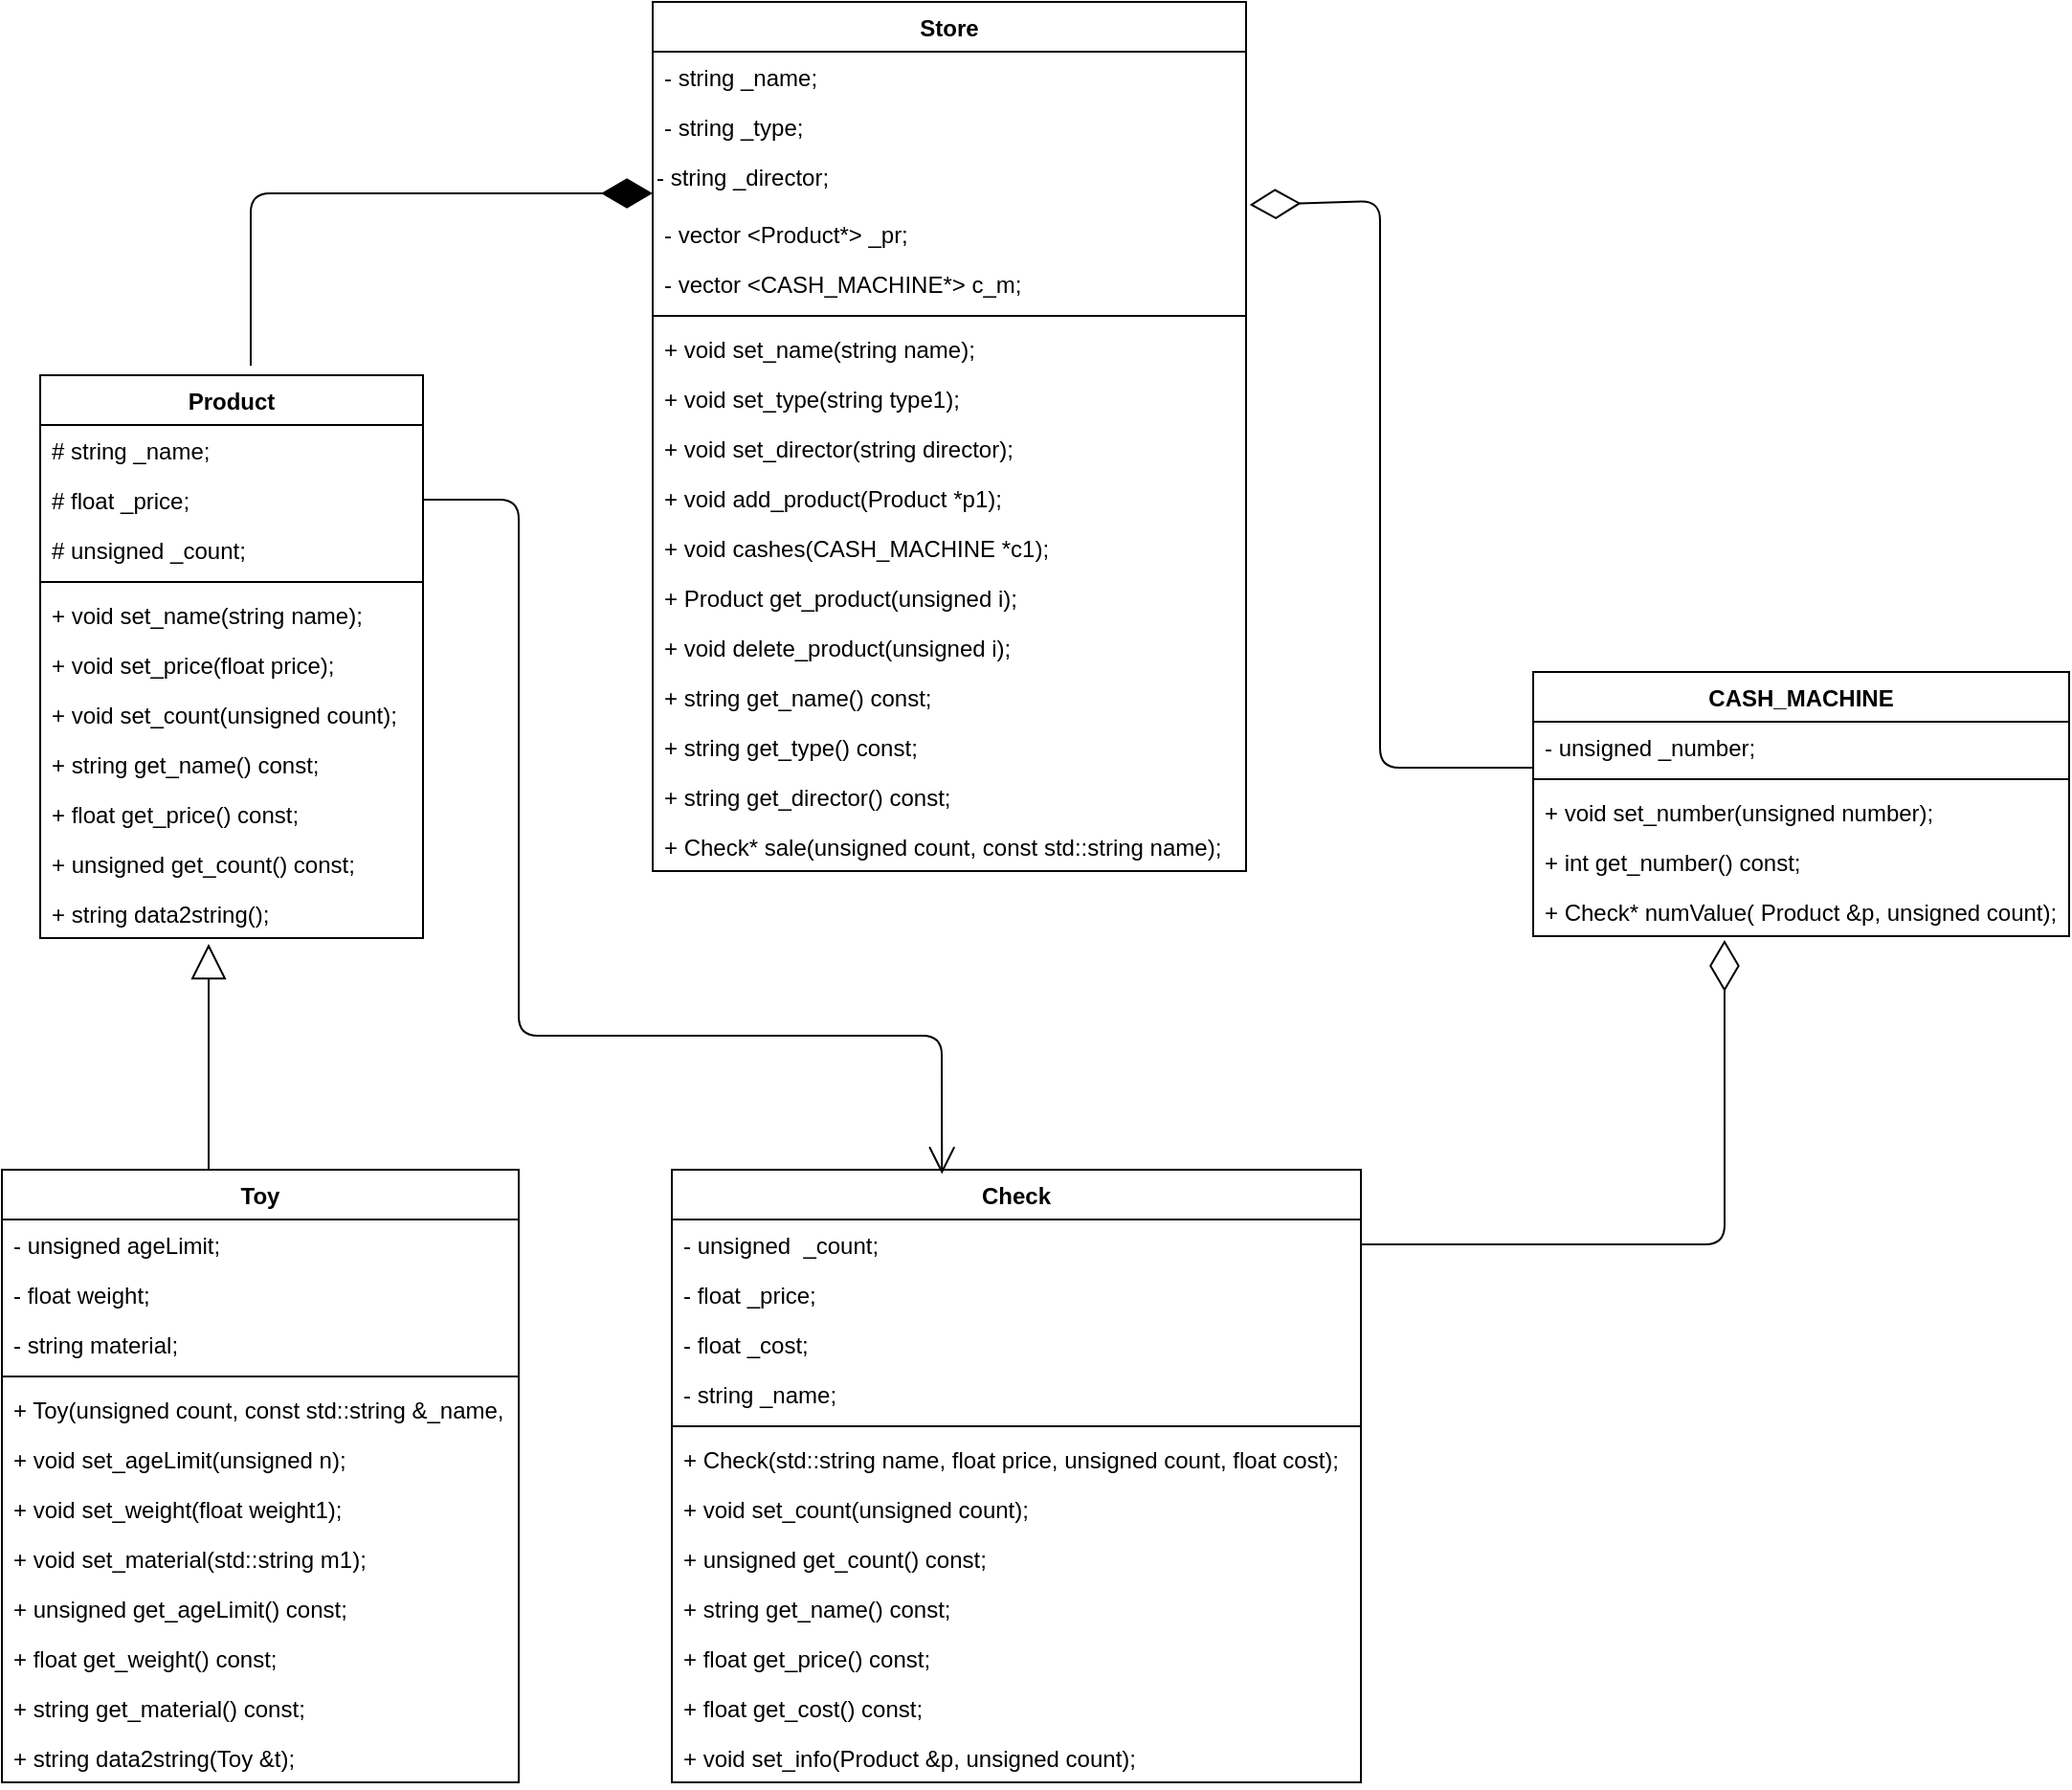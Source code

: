 <mxfile version="12.4.3" type="device" pages="1"><diagram id="M4fL7OYiTqGqB5ynm1eC" name="Page-1"><mxGraphModel dx="1266" dy="465" grid="1" gridSize="10" guides="1" tooltips="1" connect="1" arrows="1" fold="1" page="1" pageScale="1" pageWidth="827" pageHeight="1169" math="0" shadow="0"><root><mxCell id="0"/><mxCell id="1" parent="0"/><mxCell id="Y_sKB9KID7SVCpNlk4-4-1" value="Store" style="swimlane;fontStyle=1;align=center;verticalAlign=top;childLayout=stackLayout;horizontal=1;startSize=26;horizontalStack=0;resizeParent=1;resizeParentMax=0;resizeLast=0;collapsible=1;marginBottom=0;" parent="1" vertex="1"><mxGeometry x="470" y="60" width="310" height="454" as="geometry"/></mxCell><mxCell id="Y_sKB9KID7SVCpNlk4-4-2" value="- string _name;" style="text;strokeColor=none;fillColor=none;align=left;verticalAlign=top;spacingLeft=4;spacingRight=4;overflow=hidden;rotatable=0;points=[[0,0.5],[1,0.5]];portConstraint=eastwest;" parent="Y_sKB9KID7SVCpNlk4-4-1" vertex="1"><mxGeometry y="26" width="310" height="26" as="geometry"/></mxCell><mxCell id="Y_sKB9KID7SVCpNlk4-4-21" value="- string _type;" style="text;strokeColor=none;fillColor=none;align=left;verticalAlign=top;spacingLeft=4;spacingRight=4;overflow=hidden;rotatable=0;points=[[0,0.5],[1,0.5]];portConstraint=eastwest;" parent="Y_sKB9KID7SVCpNlk4-4-1" vertex="1"><mxGeometry y="52" width="310" height="26" as="geometry"/></mxCell><mxCell id="Y_sKB9KID7SVCpNlk4-4-23" value="&lt;pre style=&quot;margin-top: 0px ; margin-bottom: 0px&quot;&gt;&lt;pre style=&quot;margin-top: 0px ; margin-bottom: 0px&quot;&gt;&lt;span style=&quot;font-family: &amp;#34;helvetica&amp;#34; ; white-space: nowrap&quot;&gt;- string _director;&lt;/span&gt;&lt;br&gt;&lt;/pre&gt;&lt;/pre&gt;" style="text;html=1;" parent="Y_sKB9KID7SVCpNlk4-4-1" vertex="1"><mxGeometry y="78" width="310" height="30" as="geometry"/></mxCell><mxCell id="Y_sKB9KID7SVCpNlk4-4-24" value="- vector &lt;Product*&gt; _pr; " style="text;strokeColor=none;fillColor=none;align=left;verticalAlign=top;spacingLeft=4;spacingRight=4;overflow=hidden;rotatable=0;points=[[0,0.5],[1,0.5]];portConstraint=eastwest;" parent="Y_sKB9KID7SVCpNlk4-4-1" vertex="1"><mxGeometry y="108" width="310" height="26" as="geometry"/></mxCell><mxCell id="Y_sKB9KID7SVCpNlk4-4-26" value="- vector &lt;CASH_MACHINE*&gt; c_m;" style="text;strokeColor=none;fillColor=none;align=left;verticalAlign=top;spacingLeft=4;spacingRight=4;overflow=hidden;rotatable=0;points=[[0,0.5],[1,0.5]];portConstraint=eastwest;" parent="Y_sKB9KID7SVCpNlk4-4-1" vertex="1"><mxGeometry y="134" width="310" height="26" as="geometry"/></mxCell><mxCell id="Y_sKB9KID7SVCpNlk4-4-3" value="" style="line;strokeWidth=1;fillColor=none;align=left;verticalAlign=middle;spacingTop=-1;spacingLeft=3;spacingRight=3;rotatable=0;labelPosition=right;points=[];portConstraint=eastwest;" parent="Y_sKB9KID7SVCpNlk4-4-1" vertex="1"><mxGeometry y="160" width="310" height="8" as="geometry"/></mxCell><mxCell id="Y_sKB9KID7SVCpNlk4-4-4" value="+ void set_name(string name);" style="text;strokeColor=none;fillColor=none;align=left;verticalAlign=top;spacingLeft=4;spacingRight=4;overflow=hidden;rotatable=0;points=[[0,0.5],[1,0.5]];portConstraint=eastwest;" parent="Y_sKB9KID7SVCpNlk4-4-1" vertex="1"><mxGeometry y="168" width="310" height="26" as="geometry"/></mxCell><mxCell id="Y_sKB9KID7SVCpNlk4-4-28" value="+ void set_type(string type1);" style="text;strokeColor=none;fillColor=none;align=left;verticalAlign=top;spacingLeft=4;spacingRight=4;overflow=hidden;rotatable=0;points=[[0,0.5],[1,0.5]];portConstraint=eastwest;" parent="Y_sKB9KID7SVCpNlk4-4-1" vertex="1"><mxGeometry y="194" width="310" height="26" as="geometry"/></mxCell><mxCell id="Y_sKB9KID7SVCpNlk4-4-29" value="+ void set_director(string director);" style="text;strokeColor=none;fillColor=none;align=left;verticalAlign=top;spacingLeft=4;spacingRight=4;overflow=hidden;rotatable=0;points=[[0,0.5],[1,0.5]];portConstraint=eastwest;" parent="Y_sKB9KID7SVCpNlk4-4-1" vertex="1"><mxGeometry y="220" width="310" height="26" as="geometry"/></mxCell><mxCell id="Y_sKB9KID7SVCpNlk4-4-30" value="+ void add_product(Product *p1);" style="text;strokeColor=none;fillColor=none;align=left;verticalAlign=top;spacingLeft=4;spacingRight=4;overflow=hidden;rotatable=0;points=[[0,0.5],[1,0.5]];portConstraint=eastwest;" parent="Y_sKB9KID7SVCpNlk4-4-1" vertex="1"><mxGeometry y="246" width="310" height="26" as="geometry"/></mxCell><mxCell id="Y_sKB9KID7SVCpNlk4-4-32" value="+ void cashes(CASH_MACHINE *c1);" style="text;strokeColor=none;fillColor=none;align=left;verticalAlign=top;spacingLeft=4;spacingRight=4;overflow=hidden;rotatable=0;points=[[0,0.5],[1,0.5]];portConstraint=eastwest;" parent="Y_sKB9KID7SVCpNlk4-4-1" vertex="1"><mxGeometry y="272" width="310" height="26" as="geometry"/></mxCell><mxCell id="Y_sKB9KID7SVCpNlk4-4-33" value="+ Product get_product(unsigned i);" style="text;strokeColor=none;fillColor=none;align=left;verticalAlign=top;spacingLeft=4;spacingRight=4;overflow=hidden;rotatable=0;points=[[0,0.5],[1,0.5]];portConstraint=eastwest;" parent="Y_sKB9KID7SVCpNlk4-4-1" vertex="1"><mxGeometry y="298" width="310" height="26" as="geometry"/></mxCell><mxCell id="Y_sKB9KID7SVCpNlk4-4-35" value="+ void delete_product(unsigned i);" style="text;strokeColor=none;fillColor=none;align=left;verticalAlign=top;spacingLeft=4;spacingRight=4;overflow=hidden;rotatable=0;points=[[0,0.5],[1,0.5]];portConstraint=eastwest;" parent="Y_sKB9KID7SVCpNlk4-4-1" vertex="1"><mxGeometry y="324" width="310" height="26" as="geometry"/></mxCell><mxCell id="Y_sKB9KID7SVCpNlk4-4-34" value="+ string get_name() const;" style="text;strokeColor=none;fillColor=none;align=left;verticalAlign=top;spacingLeft=4;spacingRight=4;overflow=hidden;rotatable=0;points=[[0,0.5],[1,0.5]];portConstraint=eastwest;" parent="Y_sKB9KID7SVCpNlk4-4-1" vertex="1"><mxGeometry y="350" width="310" height="26" as="geometry"/></mxCell><mxCell id="Y_sKB9KID7SVCpNlk4-4-36" value="+ string get_type() const;" style="text;strokeColor=none;fillColor=none;align=left;verticalAlign=top;spacingLeft=4;spacingRight=4;overflow=hidden;rotatable=0;points=[[0,0.5],[1,0.5]];portConstraint=eastwest;" parent="Y_sKB9KID7SVCpNlk4-4-1" vertex="1"><mxGeometry y="376" width="310" height="26" as="geometry"/></mxCell><mxCell id="Y_sKB9KID7SVCpNlk4-4-37" value="+ string get_director() const;" style="text;strokeColor=none;fillColor=none;align=left;verticalAlign=top;spacingLeft=4;spacingRight=4;overflow=hidden;rotatable=0;points=[[0,0.5],[1,0.5]];portConstraint=eastwest;" parent="Y_sKB9KID7SVCpNlk4-4-1" vertex="1"><mxGeometry y="402" width="310" height="26" as="geometry"/></mxCell><mxCell id="Y_sKB9KID7SVCpNlk4-4-38" value="+ Check* sale(unsigned count, const std::string name);" style="text;strokeColor=none;fillColor=none;align=left;verticalAlign=top;spacingLeft=4;spacingRight=4;overflow=hidden;rotatable=0;points=[[0,0.5],[1,0.5]];portConstraint=eastwest;" parent="Y_sKB9KID7SVCpNlk4-4-1" vertex="1"><mxGeometry y="428" width="310" height="26" as="geometry"/></mxCell><mxCell id="Y_sKB9KID7SVCpNlk4-4-5" value="Check" style="swimlane;fontStyle=1;align=center;verticalAlign=top;childLayout=stackLayout;horizontal=1;startSize=26;horizontalStack=0;resizeParent=1;resizeParentMax=0;resizeLast=0;collapsible=1;marginBottom=0;" parent="1" vertex="1"><mxGeometry x="480" y="670" width="360" height="320" as="geometry"/></mxCell><mxCell id="Y_sKB9KID7SVCpNlk4-4-6" value="- unsigned  _count;" style="text;strokeColor=none;fillColor=none;align=left;verticalAlign=top;spacingLeft=4;spacingRight=4;overflow=hidden;rotatable=0;points=[[0,0.5],[1,0.5]];portConstraint=eastwest;" parent="Y_sKB9KID7SVCpNlk4-4-5" vertex="1"><mxGeometry y="26" width="360" height="26" as="geometry"/></mxCell><mxCell id="1QAGUfzjm2e_LSFsZAta-3" value="- float _price;" style="text;strokeColor=none;fillColor=none;align=left;verticalAlign=top;spacingLeft=4;spacingRight=4;overflow=hidden;rotatable=0;points=[[0,0.5],[1,0.5]];portConstraint=eastwest;" vertex="1" parent="Y_sKB9KID7SVCpNlk4-4-5"><mxGeometry y="52" width="360" height="26" as="geometry"/></mxCell><mxCell id="1QAGUfzjm2e_LSFsZAta-4" value="- float _cost;" style="text;strokeColor=none;fillColor=none;align=left;verticalAlign=top;spacingLeft=4;spacingRight=4;overflow=hidden;rotatable=0;points=[[0,0.5],[1,0.5]];portConstraint=eastwest;" vertex="1" parent="Y_sKB9KID7SVCpNlk4-4-5"><mxGeometry y="78" width="360" height="26" as="geometry"/></mxCell><mxCell id="1QAGUfzjm2e_LSFsZAta-5" value="- string _name;" style="text;strokeColor=none;fillColor=none;align=left;verticalAlign=top;spacingLeft=4;spacingRight=4;overflow=hidden;rotatable=0;points=[[0,0.5],[1,0.5]];portConstraint=eastwest;" vertex="1" parent="Y_sKB9KID7SVCpNlk4-4-5"><mxGeometry y="104" width="360" height="26" as="geometry"/></mxCell><mxCell id="Y_sKB9KID7SVCpNlk4-4-7" value="" style="line;strokeWidth=1;fillColor=none;align=left;verticalAlign=middle;spacingTop=-1;spacingLeft=3;spacingRight=3;rotatable=0;labelPosition=right;points=[];portConstraint=eastwest;" parent="Y_sKB9KID7SVCpNlk4-4-5" vertex="1"><mxGeometry y="130" width="360" height="8" as="geometry"/></mxCell><mxCell id="Y_sKB9KID7SVCpNlk4-4-8" value="+ Check(std::string name, float price, unsigned count, float cost);" style="text;strokeColor=none;fillColor=none;align=left;verticalAlign=top;spacingLeft=4;spacingRight=4;overflow=hidden;rotatable=0;points=[[0,0.5],[1,0.5]];portConstraint=eastwest;" parent="Y_sKB9KID7SVCpNlk4-4-5" vertex="1"><mxGeometry y="138" width="360" height="26" as="geometry"/></mxCell><mxCell id="Y_sKB9KID7SVCpNlk4-4-40" value="+ void set_count(unsigned count);" style="text;strokeColor=none;fillColor=none;align=left;verticalAlign=top;spacingLeft=4;spacingRight=4;overflow=hidden;rotatable=0;points=[[0,0.5],[1,0.5]];portConstraint=eastwest;" parent="Y_sKB9KID7SVCpNlk4-4-5" vertex="1"><mxGeometry y="164" width="360" height="26" as="geometry"/></mxCell><mxCell id="Y_sKB9KID7SVCpNlk4-4-42" value="+ unsigned get_count() const;" style="text;strokeColor=none;fillColor=none;align=left;verticalAlign=top;spacingLeft=4;spacingRight=4;overflow=hidden;rotatable=0;points=[[0,0.5],[1,0.5]];portConstraint=eastwest;" parent="Y_sKB9KID7SVCpNlk4-4-5" vertex="1"><mxGeometry y="190" width="360" height="26" as="geometry"/></mxCell><mxCell id="Y_sKB9KID7SVCpNlk4-4-44" value="+ string get_name() const;" style="text;strokeColor=none;fillColor=none;align=left;verticalAlign=top;spacingLeft=4;spacingRight=4;overflow=hidden;rotatable=0;points=[[0,0.5],[1,0.5]];portConstraint=eastwest;" parent="Y_sKB9KID7SVCpNlk4-4-5" vertex="1"><mxGeometry y="216" width="360" height="26" as="geometry"/></mxCell><mxCell id="Y_sKB9KID7SVCpNlk4-4-43" value="+ float get_price() const;" style="text;strokeColor=none;fillColor=none;align=left;verticalAlign=top;spacingLeft=4;spacingRight=4;overflow=hidden;rotatable=0;points=[[0,0.5],[1,0.5]];portConstraint=eastwest;" parent="Y_sKB9KID7SVCpNlk4-4-5" vertex="1"><mxGeometry y="242" width="360" height="26" as="geometry"/></mxCell><mxCell id="Y_sKB9KID7SVCpNlk4-4-46" value="+ float get_cost() const;" style="text;strokeColor=none;fillColor=none;align=left;verticalAlign=top;spacingLeft=4;spacingRight=4;overflow=hidden;rotatable=0;points=[[0,0.5],[1,0.5]];portConstraint=eastwest;" parent="Y_sKB9KID7SVCpNlk4-4-5" vertex="1"><mxGeometry y="268" width="360" height="26" as="geometry"/></mxCell><mxCell id="Y_sKB9KID7SVCpNlk4-4-47" value="+ void set_info(Product &amp;p, unsigned count);" style="text;strokeColor=none;fillColor=none;align=left;verticalAlign=top;spacingLeft=4;spacingRight=4;overflow=hidden;rotatable=0;points=[[0,0.5],[1,0.5]];portConstraint=eastwest;" parent="Y_sKB9KID7SVCpNlk4-4-5" vertex="1"><mxGeometry y="294" width="360" height="26" as="geometry"/></mxCell><mxCell id="Y_sKB9KID7SVCpNlk4-4-9" value="Product" style="swimlane;fontStyle=1;align=center;verticalAlign=top;childLayout=stackLayout;horizontal=1;startSize=26;horizontalStack=0;resizeParent=1;resizeParentMax=0;resizeLast=0;collapsible=1;marginBottom=0;" parent="1" vertex="1"><mxGeometry x="150" y="255" width="200" height="294" as="geometry"/></mxCell><mxCell id="Y_sKB9KID7SVCpNlk4-4-10" value="# string _name;" style="text;strokeColor=none;fillColor=none;align=left;verticalAlign=top;spacingLeft=4;spacingRight=4;overflow=hidden;rotatable=0;points=[[0,0.5],[1,0.5]];portConstraint=eastwest;" parent="Y_sKB9KID7SVCpNlk4-4-9" vertex="1"><mxGeometry y="26" width="200" height="26" as="geometry"/></mxCell><mxCell id="Y_sKB9KID7SVCpNlk4-4-49" value="# float _price;" style="text;strokeColor=none;fillColor=none;align=left;verticalAlign=top;spacingLeft=4;spacingRight=4;overflow=hidden;rotatable=0;points=[[0,0.5],[1,0.5]];portConstraint=eastwest;" parent="Y_sKB9KID7SVCpNlk4-4-9" vertex="1"><mxGeometry y="52" width="200" height="26" as="geometry"/></mxCell><mxCell id="Y_sKB9KID7SVCpNlk4-4-48" value="# unsigned _count;" style="text;strokeColor=none;fillColor=none;align=left;verticalAlign=top;spacingLeft=4;spacingRight=4;overflow=hidden;rotatable=0;points=[[0,0.5],[1,0.5]];portConstraint=eastwest;" parent="Y_sKB9KID7SVCpNlk4-4-9" vertex="1"><mxGeometry y="78" width="200" height="26" as="geometry"/></mxCell><mxCell id="Y_sKB9KID7SVCpNlk4-4-11" value="" style="line;strokeWidth=1;fillColor=none;align=left;verticalAlign=middle;spacingTop=-1;spacingLeft=3;spacingRight=3;rotatable=0;labelPosition=right;points=[];portConstraint=eastwest;" parent="Y_sKB9KID7SVCpNlk4-4-9" vertex="1"><mxGeometry y="104" width="200" height="8" as="geometry"/></mxCell><mxCell id="Y_sKB9KID7SVCpNlk4-4-12" value="+ void set_name(string name);" style="text;strokeColor=none;fillColor=none;align=left;verticalAlign=top;spacingLeft=4;spacingRight=4;overflow=hidden;rotatable=0;points=[[0,0.5],[1,0.5]];portConstraint=eastwest;" parent="Y_sKB9KID7SVCpNlk4-4-9" vertex="1"><mxGeometry y="112" width="200" height="26" as="geometry"/></mxCell><mxCell id="Y_sKB9KID7SVCpNlk4-4-50" value="+ void set_price(float price);" style="text;strokeColor=none;fillColor=none;align=left;verticalAlign=top;spacingLeft=4;spacingRight=4;overflow=hidden;rotatable=0;points=[[0,0.5],[1,0.5]];portConstraint=eastwest;" parent="Y_sKB9KID7SVCpNlk4-4-9" vertex="1"><mxGeometry y="138" width="200" height="26" as="geometry"/></mxCell><mxCell id="Y_sKB9KID7SVCpNlk4-4-51" value="+ void set_count(unsigned count);" style="text;strokeColor=none;fillColor=none;align=left;verticalAlign=top;spacingLeft=4;spacingRight=4;overflow=hidden;rotatable=0;points=[[0,0.5],[1,0.5]];portConstraint=eastwest;" parent="Y_sKB9KID7SVCpNlk4-4-9" vertex="1"><mxGeometry y="164" width="200" height="26" as="geometry"/></mxCell><mxCell id="Y_sKB9KID7SVCpNlk4-4-53" value="+ string get_name() const;" style="text;strokeColor=none;fillColor=none;align=left;verticalAlign=top;spacingLeft=4;spacingRight=4;overflow=hidden;rotatable=0;points=[[0,0.5],[1,0.5]];portConstraint=eastwest;" parent="Y_sKB9KID7SVCpNlk4-4-9" vertex="1"><mxGeometry y="190" width="200" height="26" as="geometry"/></mxCell><mxCell id="Y_sKB9KID7SVCpNlk4-4-52" value="+ float get_price() const;" style="text;strokeColor=none;fillColor=none;align=left;verticalAlign=top;spacingLeft=4;spacingRight=4;overflow=hidden;rotatable=0;points=[[0,0.5],[1,0.5]];portConstraint=eastwest;" parent="Y_sKB9KID7SVCpNlk4-4-9" vertex="1"><mxGeometry y="216" width="200" height="26" as="geometry"/></mxCell><mxCell id="Y_sKB9KID7SVCpNlk4-4-54" value="+ unsigned get_count() const;" style="text;strokeColor=none;fillColor=none;align=left;verticalAlign=top;spacingLeft=4;spacingRight=4;overflow=hidden;rotatable=0;points=[[0,0.5],[1,0.5]];portConstraint=eastwest;" parent="Y_sKB9KID7SVCpNlk4-4-9" vertex="1"><mxGeometry y="242" width="200" height="26" as="geometry"/></mxCell><mxCell id="Y_sKB9KID7SVCpNlk4-4-56" value="+ string data2string();" style="text;strokeColor=none;fillColor=none;align=left;verticalAlign=top;spacingLeft=4;spacingRight=4;overflow=hidden;rotatable=0;points=[[0,0.5],[1,0.5]];portConstraint=eastwest;" parent="Y_sKB9KID7SVCpNlk4-4-9" vertex="1"><mxGeometry y="268" width="200" height="26" as="geometry"/></mxCell><mxCell id="Y_sKB9KID7SVCpNlk4-4-13" value="Toy" style="swimlane;fontStyle=1;align=center;verticalAlign=top;childLayout=stackLayout;horizontal=1;startSize=26;horizontalStack=0;resizeParent=1;resizeParentMax=0;resizeLast=0;collapsible=1;marginBottom=0;" parent="1" vertex="1"><mxGeometry x="130" y="670" width="270" height="320" as="geometry"/></mxCell><mxCell id="Y_sKB9KID7SVCpNlk4-4-14" value="- unsigned ageLimit;" style="text;strokeColor=none;fillColor=none;align=left;verticalAlign=top;spacingLeft=4;spacingRight=4;overflow=hidden;rotatable=0;points=[[0,0.5],[1,0.5]];portConstraint=eastwest;" parent="Y_sKB9KID7SVCpNlk4-4-13" vertex="1"><mxGeometry y="26" width="270" height="26" as="geometry"/></mxCell><mxCell id="Y_sKB9KID7SVCpNlk4-4-57" value="- float weight;" style="text;strokeColor=none;fillColor=none;align=left;verticalAlign=top;spacingLeft=4;spacingRight=4;overflow=hidden;rotatable=0;points=[[0,0.5],[1,0.5]];portConstraint=eastwest;" parent="Y_sKB9KID7SVCpNlk4-4-13" vertex="1"><mxGeometry y="52" width="270" height="26" as="geometry"/></mxCell><mxCell id="Y_sKB9KID7SVCpNlk4-4-58" value="- string material;" style="text;strokeColor=none;fillColor=none;align=left;verticalAlign=top;spacingLeft=4;spacingRight=4;overflow=hidden;rotatable=0;points=[[0,0.5],[1,0.5]];portConstraint=eastwest;" parent="Y_sKB9KID7SVCpNlk4-4-13" vertex="1"><mxGeometry y="78" width="270" height="26" as="geometry"/></mxCell><mxCell id="Y_sKB9KID7SVCpNlk4-4-15" value="" style="line;strokeWidth=1;fillColor=none;align=left;verticalAlign=middle;spacingTop=-1;spacingLeft=3;spacingRight=3;rotatable=0;labelPosition=right;points=[];portConstraint=eastwest;" parent="Y_sKB9KID7SVCpNlk4-4-13" vertex="1"><mxGeometry y="104" width="270" height="8" as="geometry"/></mxCell><mxCell id="Y_sKB9KID7SVCpNlk4-4-16" value="+ Toy(unsigned count, const std::string &amp;_name, float price, unsigned ageLimit,&#10;&#10;        float weight, const std::string &amp;material);" style="text;strokeColor=none;fillColor=none;align=left;verticalAlign=top;spacingLeft=4;spacingRight=4;overflow=hidden;rotatable=0;points=[[0,0.5],[1,0.5]];portConstraint=eastwest;" parent="Y_sKB9KID7SVCpNlk4-4-13" vertex="1"><mxGeometry y="112" width="270" height="26" as="geometry"/></mxCell><mxCell id="Y_sKB9KID7SVCpNlk4-4-59" value="+ void set_ageLimit(unsigned n);" style="text;strokeColor=none;fillColor=none;align=left;verticalAlign=top;spacingLeft=4;spacingRight=4;overflow=hidden;rotatable=0;points=[[0,0.5],[1,0.5]];portConstraint=eastwest;" parent="Y_sKB9KID7SVCpNlk4-4-13" vertex="1"><mxGeometry y="138" width="270" height="26" as="geometry"/></mxCell><mxCell id="Y_sKB9KID7SVCpNlk4-4-60" value="+ void set_weight(float weight1);" style="text;strokeColor=none;fillColor=none;align=left;verticalAlign=top;spacingLeft=4;spacingRight=4;overflow=hidden;rotatable=0;points=[[0,0.5],[1,0.5]];portConstraint=eastwest;" parent="Y_sKB9KID7SVCpNlk4-4-13" vertex="1"><mxGeometry y="164" width="270" height="26" as="geometry"/></mxCell><mxCell id="Y_sKB9KID7SVCpNlk4-4-61" value="+ void set_material(std::string m1);" style="text;strokeColor=none;fillColor=none;align=left;verticalAlign=top;spacingLeft=4;spacingRight=4;overflow=hidden;rotatable=0;points=[[0,0.5],[1,0.5]];portConstraint=eastwest;" parent="Y_sKB9KID7SVCpNlk4-4-13" vertex="1"><mxGeometry y="190" width="270" height="26" as="geometry"/></mxCell><mxCell id="Y_sKB9KID7SVCpNlk4-4-62" value="+ unsigned get_ageLimit() const;" style="text;strokeColor=none;fillColor=none;align=left;verticalAlign=top;spacingLeft=4;spacingRight=4;overflow=hidden;rotatable=0;points=[[0,0.5],[1,0.5]];portConstraint=eastwest;" parent="Y_sKB9KID7SVCpNlk4-4-13" vertex="1"><mxGeometry y="216" width="270" height="26" as="geometry"/></mxCell><mxCell id="Y_sKB9KID7SVCpNlk4-4-63" value="+ float get_weight() const;" style="text;strokeColor=none;fillColor=none;align=left;verticalAlign=top;spacingLeft=4;spacingRight=4;overflow=hidden;rotatable=0;points=[[0,0.5],[1,0.5]];portConstraint=eastwest;" parent="Y_sKB9KID7SVCpNlk4-4-13" vertex="1"><mxGeometry y="242" width="270" height="26" as="geometry"/></mxCell><mxCell id="Y_sKB9KID7SVCpNlk4-4-64" value="+ string get_material() const;" style="text;strokeColor=none;fillColor=none;align=left;verticalAlign=top;spacingLeft=4;spacingRight=4;overflow=hidden;rotatable=0;points=[[0,0.5],[1,0.5]];portConstraint=eastwest;" parent="Y_sKB9KID7SVCpNlk4-4-13" vertex="1"><mxGeometry y="268" width="270" height="26" as="geometry"/></mxCell><mxCell id="Y_sKB9KID7SVCpNlk4-4-65" value="+ string data2string(Toy &amp;t);" style="text;strokeColor=none;fillColor=none;align=left;verticalAlign=top;spacingLeft=4;spacingRight=4;overflow=hidden;rotatable=0;points=[[0,0.5],[1,0.5]];portConstraint=eastwest;" parent="Y_sKB9KID7SVCpNlk4-4-13" vertex="1"><mxGeometry y="294" width="270" height="26" as="geometry"/></mxCell><mxCell id="Y_sKB9KID7SVCpNlk4-4-17" value="CASH_MACHINE" style="swimlane;fontStyle=1;align=center;verticalAlign=top;childLayout=stackLayout;horizontal=1;startSize=26;horizontalStack=0;resizeParent=1;resizeParentMax=0;resizeLast=0;collapsible=1;marginBottom=0;" parent="1" vertex="1"><mxGeometry x="930" y="410" width="280" height="138" as="geometry"/></mxCell><mxCell id="Y_sKB9KID7SVCpNlk4-4-18" value="- unsigned _number; " style="text;strokeColor=none;fillColor=none;align=left;verticalAlign=top;spacingLeft=4;spacingRight=4;overflow=hidden;rotatable=0;points=[[0,0.5],[1,0.5]];portConstraint=eastwest;" parent="Y_sKB9KID7SVCpNlk4-4-17" vertex="1"><mxGeometry y="26" width="280" height="26" as="geometry"/></mxCell><mxCell id="Y_sKB9KID7SVCpNlk4-4-19" value="" style="line;strokeWidth=1;fillColor=none;align=left;verticalAlign=middle;spacingTop=-1;spacingLeft=3;spacingRight=3;rotatable=0;labelPosition=right;points=[];portConstraint=eastwest;" parent="Y_sKB9KID7SVCpNlk4-4-17" vertex="1"><mxGeometry y="52" width="280" height="8" as="geometry"/></mxCell><mxCell id="Y_sKB9KID7SVCpNlk4-4-20" value="+ void set_number(unsigned number);" style="text;strokeColor=none;fillColor=none;align=left;verticalAlign=top;spacingLeft=4;spacingRight=4;overflow=hidden;rotatable=0;points=[[0,0.5],[1,0.5]];portConstraint=eastwest;" parent="Y_sKB9KID7SVCpNlk4-4-17" vertex="1"><mxGeometry y="60" width="280" height="26" as="geometry"/></mxCell><mxCell id="Y_sKB9KID7SVCpNlk4-4-68" value="+ int get_number() const;" style="text;strokeColor=none;fillColor=none;align=left;verticalAlign=top;spacingLeft=4;spacingRight=4;overflow=hidden;rotatable=0;points=[[0,0.5],[1,0.5]];portConstraint=eastwest;" parent="Y_sKB9KID7SVCpNlk4-4-17" vertex="1"><mxGeometry y="86" width="280" height="26" as="geometry"/></mxCell><mxCell id="Y_sKB9KID7SVCpNlk4-4-69" value="+ Check* numValue( Product &amp;p, unsigned count);" style="text;strokeColor=none;fillColor=none;align=left;verticalAlign=top;spacingLeft=4;spacingRight=4;overflow=hidden;rotatable=0;points=[[0,0.5],[1,0.5]];portConstraint=eastwest;" parent="Y_sKB9KID7SVCpNlk4-4-17" vertex="1"><mxGeometry y="112" width="280" height="26" as="geometry"/></mxCell><mxCell id="Y_sKB9KID7SVCpNlk4-4-75" value="" style="endArrow=diamondThin;endFill=0;endSize=24;html=1;entryX=1.006;entryY=-0.077;entryDx=0;entryDy=0;entryPerimeter=0;" parent="1" edge="1" target="Y_sKB9KID7SVCpNlk4-4-24"><mxGeometry width="160" relative="1" as="geometry"><mxPoint x="930" y="460" as="sourcePoint"/><mxPoint x="780" y="161" as="targetPoint"/><Array as="points"><mxPoint x="850" y="460"/><mxPoint x="850" y="164"/></Array></mxGeometry></mxCell><mxCell id="Y_sKB9KID7SVCpNlk4-4-76" value="" style="endArrow=diamondThin;endFill=0;endSize=24;html=1;entryX=0.357;entryY=1.077;entryDx=0;entryDy=0;entryPerimeter=0;exitX=1;exitY=0.5;exitDx=0;exitDy=0;" parent="1" source="Y_sKB9KID7SVCpNlk4-4-6" edge="1" target="Y_sKB9KID7SVCpNlk4-4-69"><mxGeometry width="160" relative="1" as="geometry"><mxPoint x="900" y="770" as="sourcePoint"/><mxPoint x="467" y="310" as="targetPoint"/><Array as="points"><mxPoint x="1030" y="709"/></Array></mxGeometry></mxCell><mxCell id="Y_sKB9KID7SVCpNlk4-4-77" value="" style="endArrow=open;endFill=1;endSize=12;html=1;exitX=1;exitY=0.5;exitDx=0;exitDy=0;entryX=0.392;entryY=0.007;entryDx=0;entryDy=0;entryPerimeter=0;" parent="1" source="Y_sKB9KID7SVCpNlk4-4-49" target="Y_sKB9KID7SVCpNlk4-4-5" edge="1"><mxGeometry width="160" relative="1" as="geometry"><mxPoint x="100" y="390" as="sourcePoint"/><mxPoint x="640" y="680" as="targetPoint"/><Array as="points"><mxPoint x="400" y="320"/><mxPoint x="400" y="600"/><mxPoint x="621" y="600"/></Array></mxGeometry></mxCell><mxCell id="Y_sKB9KID7SVCpNlk4-4-70" value="" style="endArrow=block;endSize=16;endFill=0;html=1;entryX=0.44;entryY=1.115;entryDx=0;entryDy=0;entryPerimeter=0;" parent="1" edge="1" target="Y_sKB9KID7SVCpNlk4-4-56"><mxGeometry width="160" relative="1" as="geometry"><mxPoint x="238" y="670" as="sourcePoint"/><mxPoint x="210" y="601" as="targetPoint"/><Array as="points"><mxPoint x="238" y="640"/></Array></mxGeometry></mxCell><mxCell id="1QAGUfzjm2e_LSFsZAta-1" value="" style="endArrow=diamondThin;endFill=1;endSize=24;html=1;" edge="1" parent="1"><mxGeometry width="160" relative="1" as="geometry"><mxPoint x="260" y="250" as="sourcePoint"/><mxPoint x="470" y="160" as="targetPoint"/><Array as="points"><mxPoint x="260" y="160"/></Array></mxGeometry></mxCell></root></mxGraphModel></diagram></mxfile>